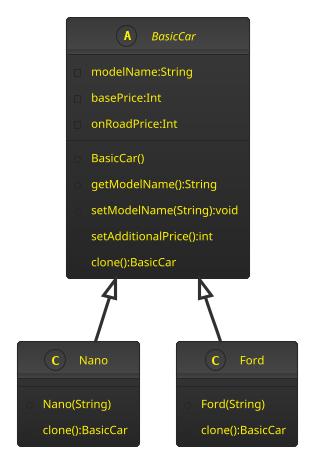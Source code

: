 @startuml Class
!theme black-knight
abstract class BasicCar {
    -modelName:String
    -basePrice:Int
    -onRoadPrice:Int
    +BasicCar()
    +getModelName():String
    +setModelName(String):void
    +setAdditionalPrice():int
    +clone():BasicCar
}

class Nano {
    +Nano(String)
    +clone():BasicCar
}

class Ford {
    +Ford(String)
    +clone():BasicCar
}

BasicCar <|-- Nano
BasicCar <|-- Ford

@enduml